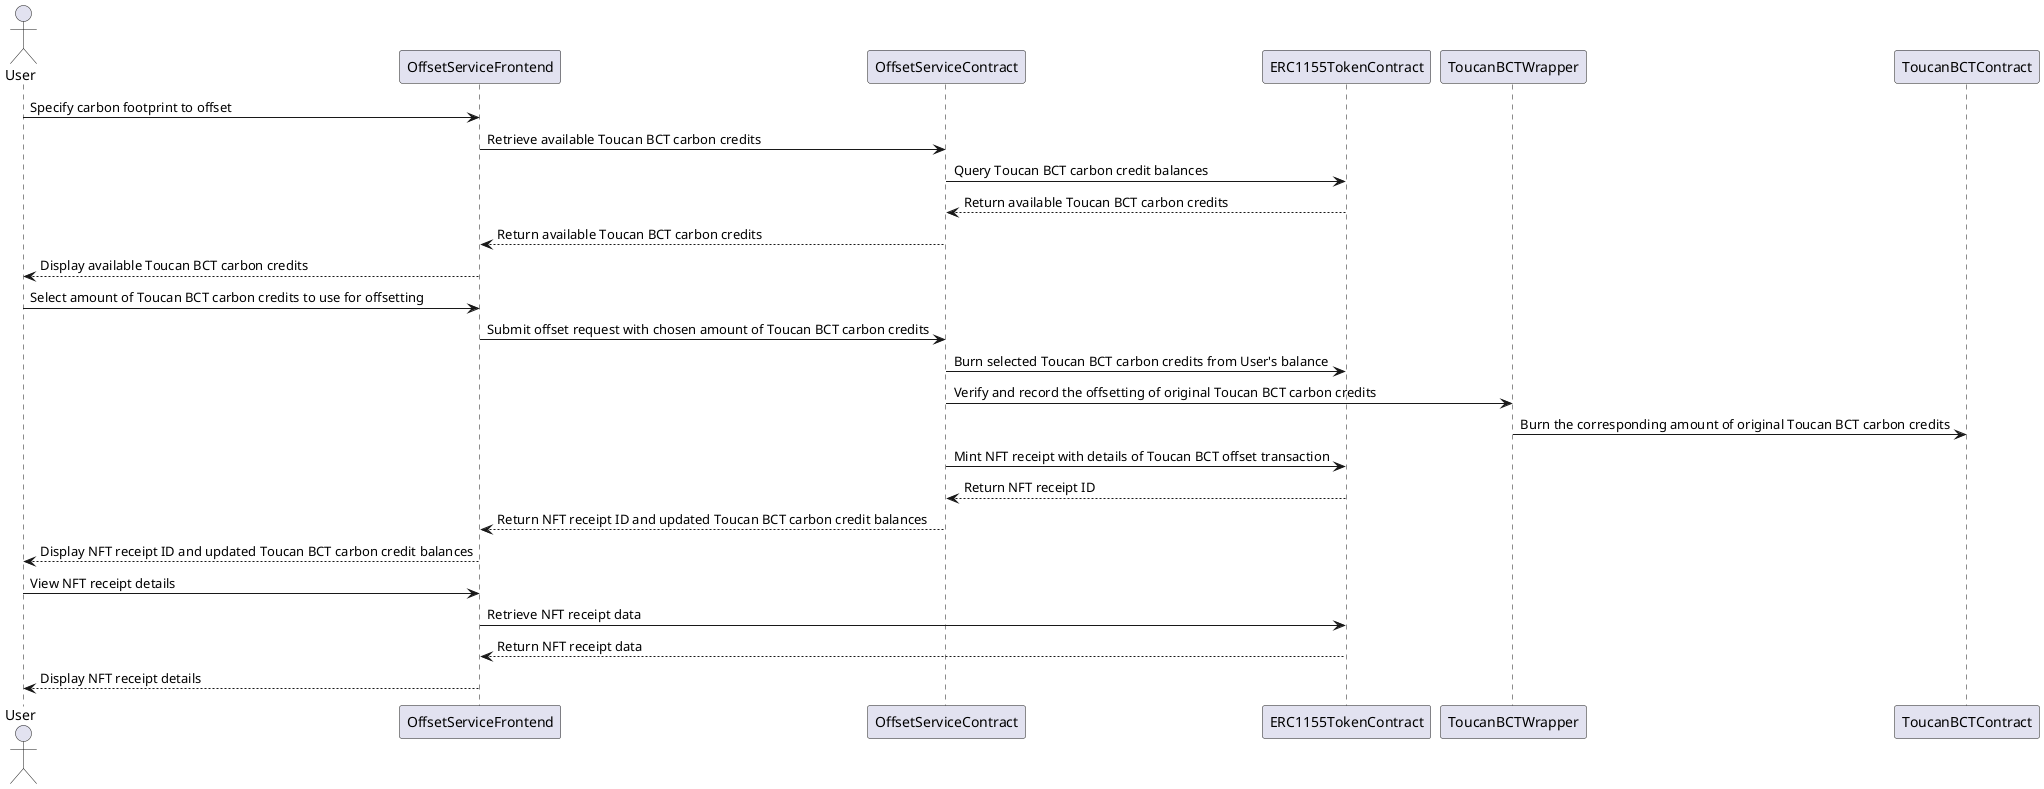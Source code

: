 @startuml
!pragma use_vertical_layout

actor User
participant OffsetServiceFrontend
participant OffsetServiceContract
participant ERC1155TokenContract
participant ToucanBCTWrapper
participant ToucanBCTContract

User -> OffsetServiceFrontend: Specify carbon footprint to offset
OffsetServiceFrontend -> OffsetServiceContract: Retrieve available Toucan BCT carbon credits
OffsetServiceContract -> ERC1155TokenContract: Query Toucan BCT carbon credit balances
ERC1155TokenContract --> OffsetServiceContract: Return available Toucan BCT carbon credits
OffsetServiceContract --> OffsetServiceFrontend: Return available Toucan BCT carbon credits
OffsetServiceFrontend --> User: Display available Toucan BCT carbon credits

User -> OffsetServiceFrontend: Select amount of Toucan BCT carbon credits to use for offsetting
OffsetServiceFrontend -> OffsetServiceContract: Submit offset request with chosen amount of Toucan BCT carbon credits
OffsetServiceContract -> ERC1155TokenContract: Burn selected Toucan BCT carbon credits from User's balance

OffsetServiceContract -> ToucanBCTWrapper: Verify and record the offsetting of original Toucan BCT carbon credits
ToucanBCTWrapper -> ToucanBCTContract: Burn the corresponding amount of original Toucan BCT carbon credits

OffsetServiceContract -> ERC1155TokenContract: Mint NFT receipt with details of Toucan BCT offset transaction
ERC1155TokenContract --> OffsetServiceContract: Return NFT receipt ID
OffsetServiceContract --> OffsetServiceFrontend: Return NFT receipt ID and updated Toucan BCT carbon credit balances
OffsetServiceFrontend --> User: Display NFT receipt ID and updated Toucan BCT carbon credit balances

User -> OffsetServiceFrontend: View NFT receipt details
OffsetServiceFrontend -> ERC1155TokenContract: Retrieve NFT receipt data
ERC1155TokenContract --> OffsetServiceFrontend: Return NFT receipt data
OffsetServiceFrontend --> User: Display NFT receipt details
@enduml